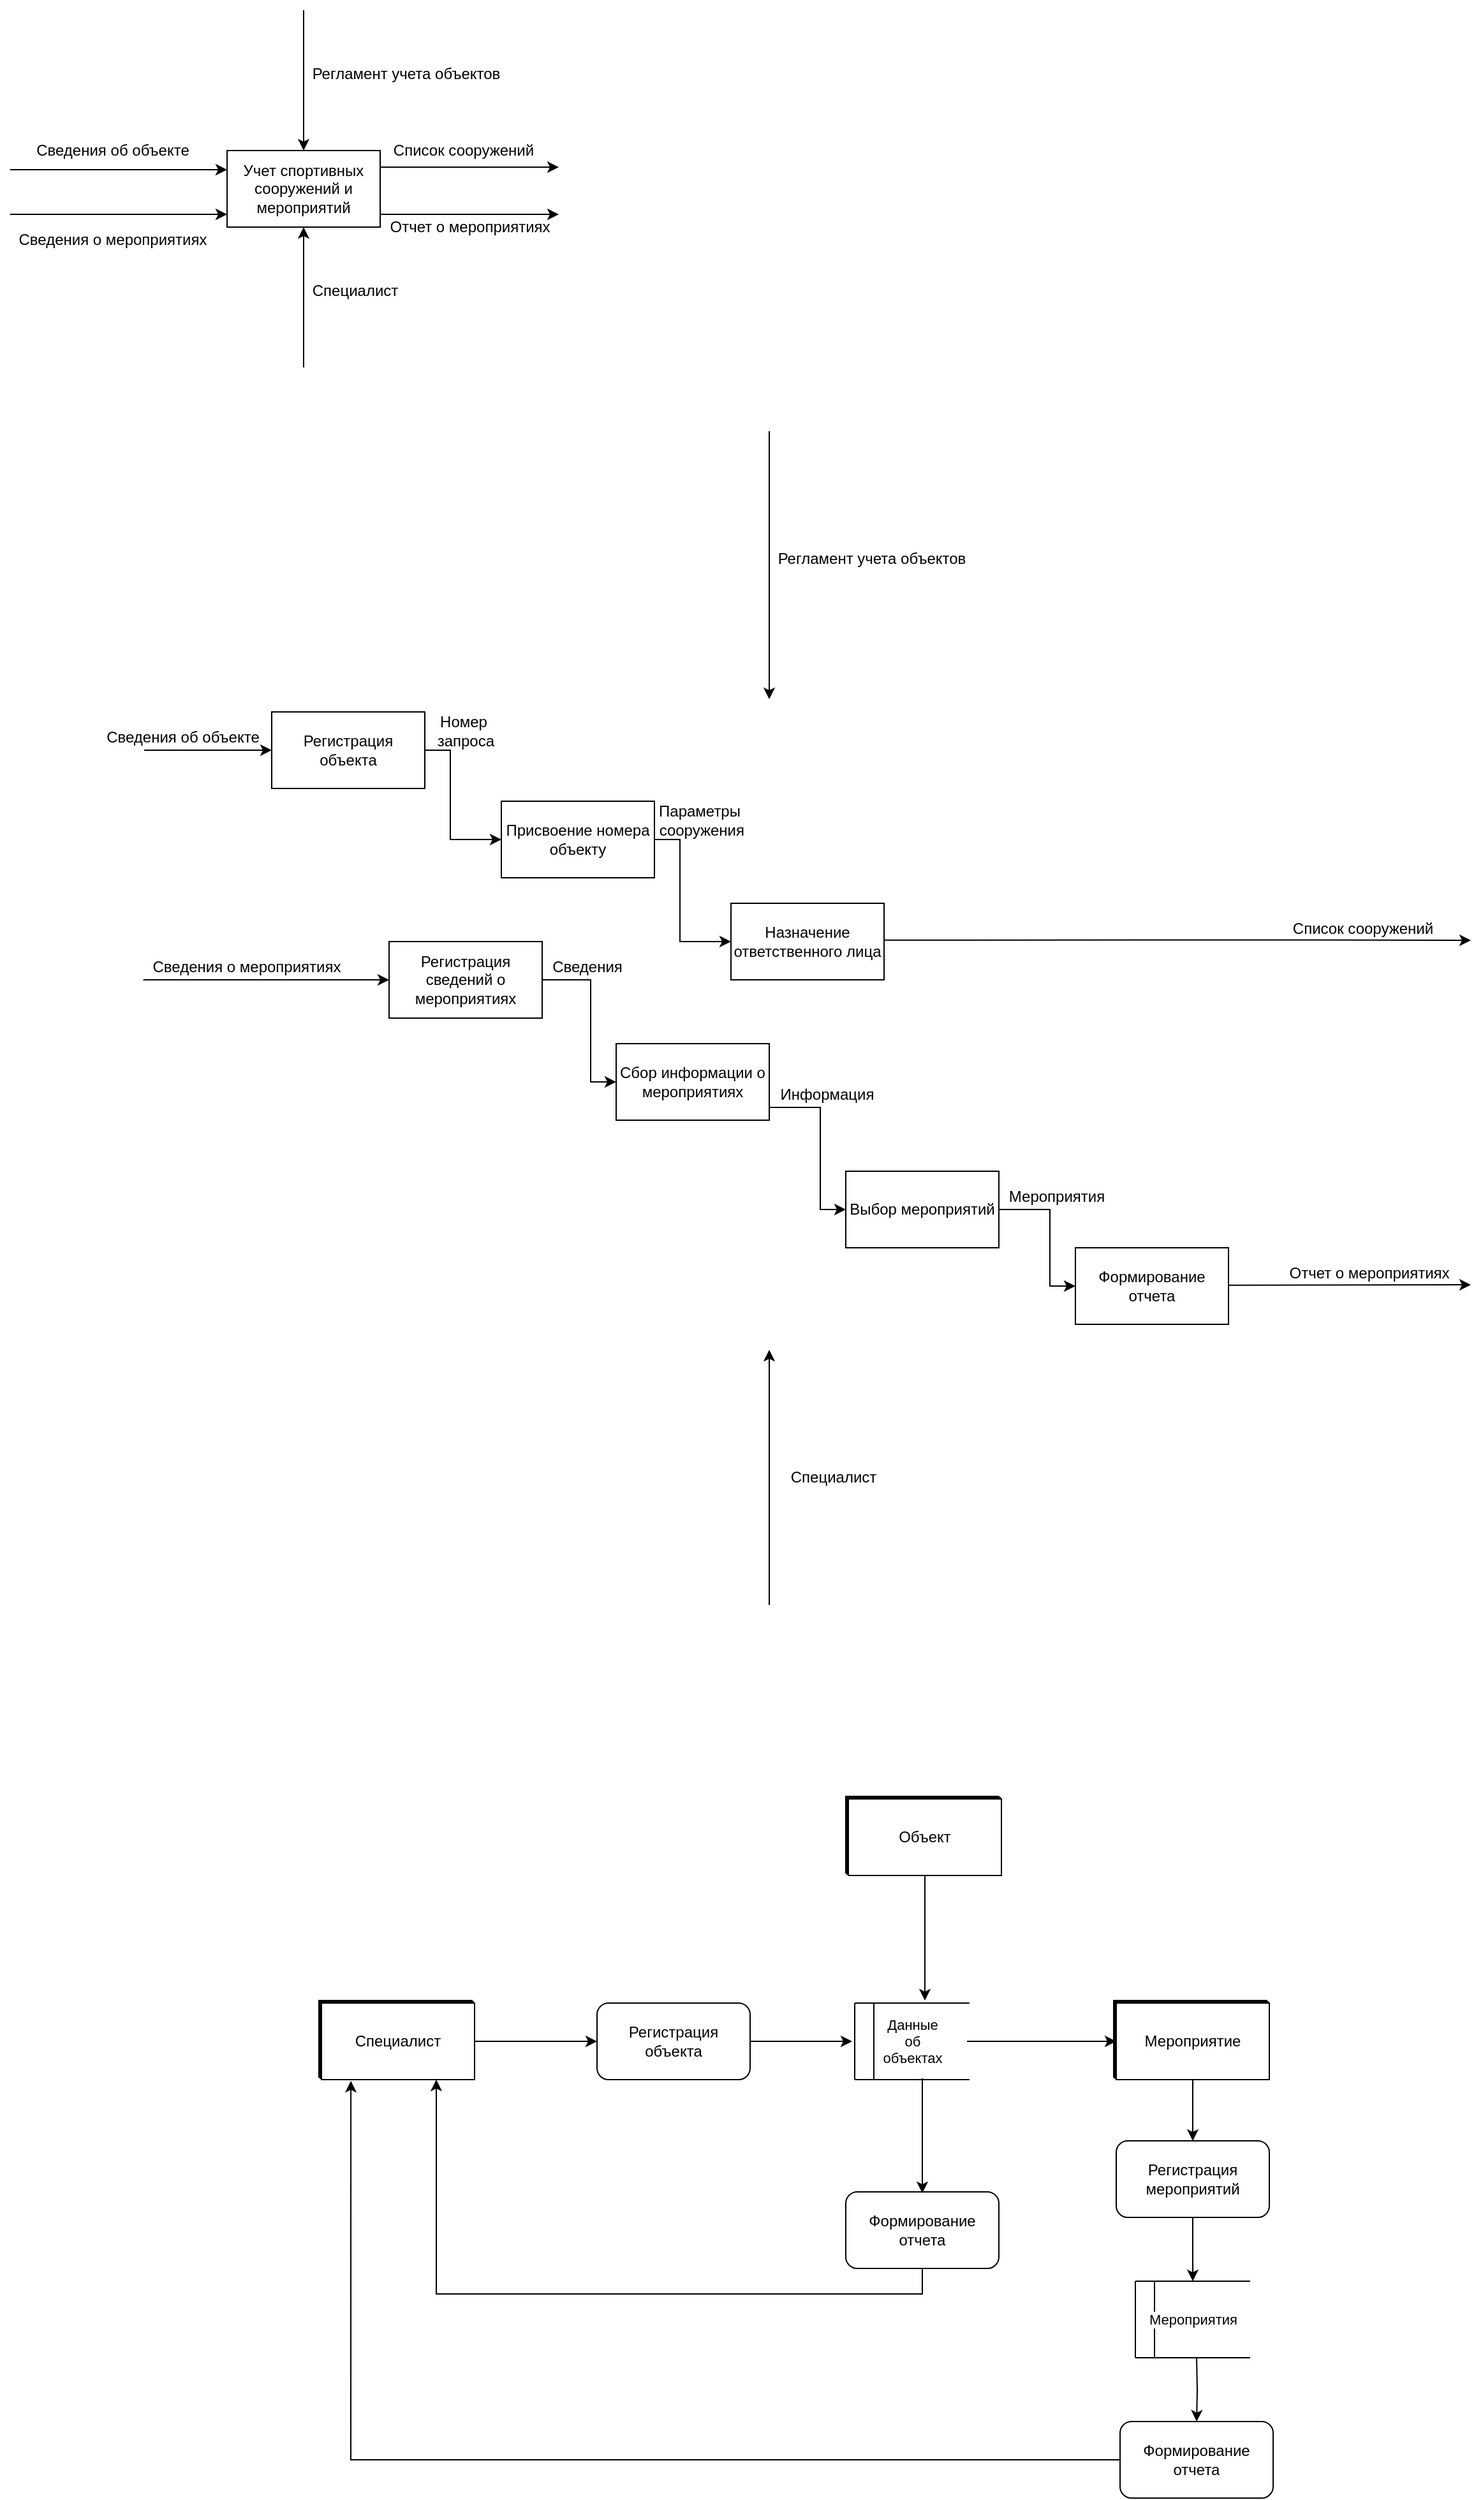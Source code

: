 <mxfile version="14.6.13" type="github">
  <diagram id="JcpFo3pnrb1yveTzviW8" name="Page-1">
    <mxGraphModel dx="1102" dy="614" grid="1" gridSize="10" guides="1" tooltips="1" connect="1" arrows="1" fold="1" page="1" pageScale="1" pageWidth="827" pageHeight="1169" math="0" shadow="0">
      <root>
        <mxCell id="0" />
        <mxCell id="1" parent="0" />
        <mxCell id="RXx_gNftj5iXkbYdSQBd-1" value="Учет спортивных сооружений и мероприятий" style="rounded=0;whiteSpace=wrap;html=1;" parent="1" vertex="1">
          <mxGeometry x="220" y="140" width="120" height="60" as="geometry" />
        </mxCell>
        <mxCell id="RXx_gNftj5iXkbYdSQBd-2" value="" style="endArrow=classic;html=1;entryX=0;entryY=0.5;entryDx=0;entryDy=0;" parent="1" edge="1">
          <mxGeometry width="50" height="50" relative="1" as="geometry">
            <mxPoint x="50" y="155" as="sourcePoint" />
            <mxPoint x="220" y="155" as="targetPoint" />
          </mxGeometry>
        </mxCell>
        <mxCell id="RXx_gNftj5iXkbYdSQBd-3" value="Сведения об объекте" style="text;html=1;align=center;verticalAlign=middle;resizable=0;points=[];autosize=1;strokeColor=none;" parent="1" vertex="1">
          <mxGeometry x="60" y="130" width="140" height="20" as="geometry" />
        </mxCell>
        <mxCell id="RXx_gNftj5iXkbYdSQBd-4" value="" style="endArrow=classic;html=1;entryX=0.5;entryY=0;entryDx=0;entryDy=0;" parent="1" target="RXx_gNftj5iXkbYdSQBd-1" edge="1">
          <mxGeometry width="50" height="50" relative="1" as="geometry">
            <mxPoint x="280" y="30" as="sourcePoint" />
            <mxPoint x="300" y="130" as="targetPoint" />
          </mxGeometry>
        </mxCell>
        <mxCell id="RXx_gNftj5iXkbYdSQBd-5" value="Регламент учета объектов" style="text;html=1;align=center;verticalAlign=middle;resizable=0;points=[];autosize=1;strokeColor=none;" parent="1" vertex="1">
          <mxGeometry x="280" y="70" width="160" height="20" as="geometry" />
        </mxCell>
        <mxCell id="RXx_gNftj5iXkbYdSQBd-6" value="" style="endArrow=classic;html=1;entryX=0.5;entryY=1;entryDx=0;entryDy=0;" parent="1" target="RXx_gNftj5iXkbYdSQBd-1" edge="1">
          <mxGeometry width="50" height="50" relative="1" as="geometry">
            <mxPoint x="280" y="310" as="sourcePoint" />
            <mxPoint x="310" y="250" as="targetPoint" />
          </mxGeometry>
        </mxCell>
        <mxCell id="RXx_gNftj5iXkbYdSQBd-7" value="Специалист" style="text;html=1;align=center;verticalAlign=middle;resizable=0;points=[];autosize=1;strokeColor=none;" parent="1" vertex="1">
          <mxGeometry x="280" y="240" width="80" height="20" as="geometry" />
        </mxCell>
        <mxCell id="RXx_gNftj5iXkbYdSQBd-8" value="" style="endArrow=classic;html=1;exitX=1;exitY=0.5;exitDx=0;exitDy=0;" parent="1" edge="1">
          <mxGeometry width="50" height="50" relative="1" as="geometry">
            <mxPoint x="340" y="153" as="sourcePoint" />
            <mxPoint x="480" y="153" as="targetPoint" />
          </mxGeometry>
        </mxCell>
        <mxCell id="RXx_gNftj5iXkbYdSQBd-9" value="Список сооружений" style="text;html=1;align=center;verticalAlign=middle;resizable=0;points=[];autosize=1;strokeColor=none;" parent="1" vertex="1">
          <mxGeometry x="340" y="130" width="130" height="20" as="geometry" />
        </mxCell>
        <mxCell id="RXx_gNftj5iXkbYdSQBd-10" value="" style="endArrow=classic;html=1;" parent="1" edge="1">
          <mxGeometry width="50" height="50" relative="1" as="geometry">
            <mxPoint x="155" y="610" as="sourcePoint" />
            <mxPoint x="255" y="610" as="targetPoint" />
          </mxGeometry>
        </mxCell>
        <mxCell id="RXx_gNftj5iXkbYdSQBd-11" value="Сведения об объекте" style="text;html=1;align=center;verticalAlign=middle;resizable=0;points=[];autosize=1;strokeColor=none;" parent="1" vertex="1">
          <mxGeometry x="115" y="590" width="140" height="20" as="geometry" />
        </mxCell>
        <mxCell id="RXx_gNftj5iXkbYdSQBd-15" style="edgeStyle=orthogonalEdgeStyle;rounded=0;orthogonalLoop=1;jettySize=auto;html=1;entryX=0;entryY=0.5;entryDx=0;entryDy=0;" parent="1" source="RXx_gNftj5iXkbYdSQBd-12" target="RXx_gNftj5iXkbYdSQBd-13" edge="1">
          <mxGeometry relative="1" as="geometry">
            <Array as="points">
              <mxPoint x="395" y="610" />
              <mxPoint x="395" y="680" />
            </Array>
          </mxGeometry>
        </mxCell>
        <mxCell id="RXx_gNftj5iXkbYdSQBd-12" value="Регистрация объекта" style="rounded=0;whiteSpace=wrap;html=1;" parent="1" vertex="1">
          <mxGeometry x="255" y="580" width="120" height="60" as="geometry" />
        </mxCell>
        <mxCell id="RXx_gNftj5iXkbYdSQBd-18" style="edgeStyle=orthogonalEdgeStyle;rounded=0;orthogonalLoop=1;jettySize=auto;html=1;entryX=0;entryY=0.5;entryDx=0;entryDy=0;" parent="1" source="RXx_gNftj5iXkbYdSQBd-13" target="RXx_gNftj5iXkbYdSQBd-17" edge="1">
          <mxGeometry relative="1" as="geometry">
            <Array as="points">
              <mxPoint x="575" y="680" />
              <mxPoint x="575" y="760" />
            </Array>
          </mxGeometry>
        </mxCell>
        <mxCell id="RXx_gNftj5iXkbYdSQBd-13" value="Присвоение номера объекту" style="rounded=0;whiteSpace=wrap;html=1;" parent="1" vertex="1">
          <mxGeometry x="435" y="650" width="120" height="60" as="geometry" />
        </mxCell>
        <mxCell id="RXx_gNftj5iXkbYdSQBd-16" value="Номер&lt;br&gt;&amp;nbsp;запроса" style="text;html=1;align=center;verticalAlign=middle;resizable=0;points=[];autosize=1;strokeColor=none;" parent="1" vertex="1">
          <mxGeometry x="375" y="580" width="60" height="30" as="geometry" />
        </mxCell>
        <mxCell id="RXx_gNftj5iXkbYdSQBd-17" value="Назначение ответственного лица" style="rounded=0;whiteSpace=wrap;html=1;" parent="1" vertex="1">
          <mxGeometry x="615" y="730" width="120" height="60" as="geometry" />
        </mxCell>
        <mxCell id="RXx_gNftj5iXkbYdSQBd-22" value="Параметры&lt;br&gt;&amp;nbsp;сооружения" style="text;html=1;align=center;verticalAlign=middle;resizable=0;points=[];autosize=1;strokeColor=none;" parent="1" vertex="1">
          <mxGeometry x="545" y="650" width="90" height="30" as="geometry" />
        </mxCell>
        <mxCell id="RXx_gNftj5iXkbYdSQBd-27" style="edgeStyle=orthogonalEdgeStyle;rounded=0;orthogonalLoop=1;jettySize=auto;html=1;exitX=1;exitY=0.5;exitDx=0;exitDy=0;" parent="1" edge="1">
          <mxGeometry relative="1" as="geometry">
            <mxPoint x="1195" y="759" as="targetPoint" />
            <mxPoint x="735" y="758.82" as="sourcePoint" />
            <Array as="points">
              <mxPoint x="1075" y="759" />
              <mxPoint x="1075" y="759" />
            </Array>
          </mxGeometry>
        </mxCell>
        <mxCell id="RXx_gNftj5iXkbYdSQBd-28" value="Список сооружений" style="text;html=1;align=center;verticalAlign=middle;resizable=0;points=[];autosize=1;strokeColor=none;" parent="1" vertex="1">
          <mxGeometry x="1045" y="740" width="130" height="20" as="geometry" />
        </mxCell>
        <mxCell id="RXx_gNftj5iXkbYdSQBd-51" value="" style="group" parent="1" vertex="1" connectable="0">
          <mxGeometry x="292" y="1590" width="122" height="62" as="geometry" />
        </mxCell>
        <mxCell id="RXx_gNftj5iXkbYdSQBd-48" value="" style="rounded=0;whiteSpace=wrap;html=1;" parent="RXx_gNftj5iXkbYdSQBd-51" vertex="1">
          <mxGeometry width="120" height="60" as="geometry" />
        </mxCell>
        <mxCell id="RXx_gNftj5iXkbYdSQBd-49" value="" style="rounded=0;whiteSpace=wrap;html=1;" parent="RXx_gNftj5iXkbYdSQBd-51" vertex="1">
          <mxGeometry x="1" y="1" width="120" height="60" as="geometry" />
        </mxCell>
        <mxCell id="RXx_gNftj5iXkbYdSQBd-50" value="Специалист" style="rounded=0;whiteSpace=wrap;html=1;" parent="RXx_gNftj5iXkbYdSQBd-51" vertex="1">
          <mxGeometry x="2" y="2" width="120" height="60" as="geometry" />
        </mxCell>
        <mxCell id="RXx_gNftj5iXkbYdSQBd-58" value="" style="group" parent="1" vertex="1" connectable="0">
          <mxGeometry x="712" y="1592" width="90" height="60" as="geometry" />
        </mxCell>
        <mxCell id="RXx_gNftj5iXkbYdSQBd-53" value="" style="endArrow=none;html=1;" parent="RXx_gNftj5iXkbYdSQBd-58" edge="1">
          <mxGeometry width="50" height="50" as="geometry">
            <mxPoint y="60" as="sourcePoint" />
            <mxPoint as="targetPoint" />
          </mxGeometry>
        </mxCell>
        <mxCell id="RXx_gNftj5iXkbYdSQBd-54" value="" style="endArrow=none;html=1;" parent="RXx_gNftj5iXkbYdSQBd-58" edge="1">
          <mxGeometry x="5" width="50" height="50" as="geometry">
            <mxPoint x="15" y="60" as="sourcePoint" />
            <mxPoint x="15" as="targetPoint" />
          </mxGeometry>
        </mxCell>
        <mxCell id="itpdXc0H2e_z4cBBcjtA-39" value="Данные&lt;br&gt;об&lt;br&gt;объектах" style="edgeLabel;html=1;align=center;verticalAlign=middle;resizable=0;points=[];" vertex="1" connectable="0" parent="RXx_gNftj5iXkbYdSQBd-54">
          <mxGeometry relative="1" as="geometry">
            <mxPoint x="30" as="offset" />
          </mxGeometry>
        </mxCell>
        <mxCell id="RXx_gNftj5iXkbYdSQBd-55" value="" style="endArrow=none;html=1;" parent="RXx_gNftj5iXkbYdSQBd-58" edge="1">
          <mxGeometry width="50" height="50" as="geometry">
            <mxPoint as="sourcePoint" />
            <mxPoint x="90" as="targetPoint" />
          </mxGeometry>
        </mxCell>
        <mxCell id="RXx_gNftj5iXkbYdSQBd-56" value="" style="endArrow=none;html=1;" parent="RXx_gNftj5iXkbYdSQBd-58" edge="1">
          <mxGeometry width="50" height="50" as="geometry">
            <mxPoint y="60" as="sourcePoint" />
            <mxPoint x="90" y="60" as="targetPoint" />
          </mxGeometry>
        </mxCell>
        <mxCell id="itpdXc0H2e_z4cBBcjtA-38" style="edgeStyle=orthogonalEdgeStyle;rounded=0;orthogonalLoop=1;jettySize=auto;html=1;" edge="1" parent="1" source="RXx_gNftj5iXkbYdSQBd-94">
          <mxGeometry relative="1" as="geometry">
            <mxPoint x="710" y="1622" as="targetPoint" />
          </mxGeometry>
        </mxCell>
        <mxCell id="RXx_gNftj5iXkbYdSQBd-94" value="Регистрация объекта" style="rounded=1;whiteSpace=wrap;html=1;" parent="1" vertex="1">
          <mxGeometry x="510" y="1592" width="120" height="60" as="geometry" />
        </mxCell>
        <mxCell id="itpdXc0H2e_z4cBBcjtA-1" value="" style="endArrow=classic;html=1;entryX=0;entryY=0.5;entryDx=0;entryDy=0;" edge="1" parent="1">
          <mxGeometry width="50" height="50" relative="1" as="geometry">
            <mxPoint x="50" y="190" as="sourcePoint" />
            <mxPoint x="220" y="190" as="targetPoint" />
          </mxGeometry>
        </mxCell>
        <mxCell id="itpdXc0H2e_z4cBBcjtA-2" value="Сведения о мероприятиях" style="text;html=1;align=center;verticalAlign=middle;resizable=0;points=[];autosize=1;strokeColor=none;" vertex="1" parent="1">
          <mxGeometry x="50" y="200" width="160" height="20" as="geometry" />
        </mxCell>
        <mxCell id="itpdXc0H2e_z4cBBcjtA-3" value="" style="endArrow=classic;html=1;exitX=1;exitY=0.5;exitDx=0;exitDy=0;" edge="1" parent="1">
          <mxGeometry width="50" height="50" relative="1" as="geometry">
            <mxPoint x="340" y="190" as="sourcePoint" />
            <mxPoint x="480" y="190" as="targetPoint" />
          </mxGeometry>
        </mxCell>
        <mxCell id="itpdXc0H2e_z4cBBcjtA-4" value="Отчет о мероприятиях" style="text;html=1;align=center;verticalAlign=middle;resizable=0;points=[];autosize=1;strokeColor=none;" vertex="1" parent="1">
          <mxGeometry x="340" y="190" width="140" height="20" as="geometry" />
        </mxCell>
        <mxCell id="itpdXc0H2e_z4cBBcjtA-18" style="edgeStyle=orthogonalEdgeStyle;rounded=0;orthogonalLoop=1;jettySize=auto;html=1;entryX=0;entryY=0.5;entryDx=0;entryDy=0;" edge="1" parent="1" source="itpdXc0H2e_z4cBBcjtA-5" target="itpdXc0H2e_z4cBBcjtA-8">
          <mxGeometry relative="1" as="geometry">
            <Array as="points">
              <mxPoint x="505" y="790" />
              <mxPoint x="505" y="870" />
            </Array>
          </mxGeometry>
        </mxCell>
        <mxCell id="itpdXc0H2e_z4cBBcjtA-5" value="Регистрация сведений о мероприятиях" style="rounded=0;whiteSpace=wrap;html=1;" vertex="1" parent="1">
          <mxGeometry x="347" y="760" width="120" height="60" as="geometry" />
        </mxCell>
        <mxCell id="itpdXc0H2e_z4cBBcjtA-6" value="Сведения о мероприятиях" style="text;html=1;align=center;verticalAlign=middle;resizable=0;points=[];autosize=1;strokeColor=none;" vertex="1" parent="1">
          <mxGeometry x="155" y="770" width="160" height="20" as="geometry" />
        </mxCell>
        <mxCell id="itpdXc0H2e_z4cBBcjtA-7" value="" style="endArrow=classic;html=1;entryX=0;entryY=0.5;entryDx=0;entryDy=0;exitX=-0.004;exitY=1;exitDx=0;exitDy=0;exitPerimeter=0;" edge="1" parent="1" source="itpdXc0H2e_z4cBBcjtA-6">
          <mxGeometry width="50" height="50" relative="1" as="geometry">
            <mxPoint x="177" y="790.0" as="sourcePoint" />
            <mxPoint x="347" y="790.0" as="targetPoint" />
          </mxGeometry>
        </mxCell>
        <mxCell id="itpdXc0H2e_z4cBBcjtA-13" style="edgeStyle=orthogonalEdgeStyle;rounded=0;orthogonalLoop=1;jettySize=auto;html=1;entryX=0;entryY=0.5;entryDx=0;entryDy=0;" edge="1" parent="1" source="itpdXc0H2e_z4cBBcjtA-8" target="itpdXc0H2e_z4cBBcjtA-12">
          <mxGeometry relative="1" as="geometry">
            <Array as="points">
              <mxPoint x="685" y="890" />
              <mxPoint x="685" y="970" />
            </Array>
          </mxGeometry>
        </mxCell>
        <mxCell id="itpdXc0H2e_z4cBBcjtA-8" value="Сбор информации о мероприятиях" style="rounded=0;whiteSpace=wrap;html=1;" vertex="1" parent="1">
          <mxGeometry x="525" y="840" width="120" height="60" as="geometry" />
        </mxCell>
        <mxCell id="itpdXc0H2e_z4cBBcjtA-20" style="edgeStyle=orthogonalEdgeStyle;rounded=0;orthogonalLoop=1;jettySize=auto;html=1;entryX=0;entryY=0.5;entryDx=0;entryDy=0;" edge="1" parent="1" source="itpdXc0H2e_z4cBBcjtA-12" target="itpdXc0H2e_z4cBBcjtA-15">
          <mxGeometry relative="1" as="geometry">
            <Array as="points">
              <mxPoint x="865" y="970" />
              <mxPoint x="865" y="1030" />
            </Array>
          </mxGeometry>
        </mxCell>
        <mxCell id="itpdXc0H2e_z4cBBcjtA-12" value="Выбор мероприятий" style="rounded=0;whiteSpace=wrap;html=1;" vertex="1" parent="1">
          <mxGeometry x="705" y="940" width="120" height="60" as="geometry" />
        </mxCell>
        <mxCell id="itpdXc0H2e_z4cBBcjtA-15" value="Формирование отчета" style="rounded=0;whiteSpace=wrap;html=1;" vertex="1" parent="1">
          <mxGeometry x="885" y="1000" width="120" height="60" as="geometry" />
        </mxCell>
        <mxCell id="itpdXc0H2e_z4cBBcjtA-26" value="" style="endArrow=classic;html=1;exitX=-0.004;exitY=1;exitDx=0;exitDy=0;exitPerimeter=0;" edge="1" parent="1">
          <mxGeometry width="50" height="50" relative="1" as="geometry">
            <mxPoint x="1005.0" y="1029.41" as="sourcePoint" />
            <mxPoint x="1195" y="1029" as="targetPoint" />
          </mxGeometry>
        </mxCell>
        <mxCell id="itpdXc0H2e_z4cBBcjtA-27" value="Отчет о мероприятиях" style="text;html=1;align=center;verticalAlign=middle;resizable=0;points=[];autosize=1;strokeColor=none;" vertex="1" parent="1">
          <mxGeometry x="1045" y="1010" width="140" height="20" as="geometry" />
        </mxCell>
        <mxCell id="itpdXc0H2e_z4cBBcjtA-29" value="Сведения" style="text;html=1;align=center;verticalAlign=middle;resizable=0;points=[];autosize=1;strokeColor=none;" vertex="1" parent="1">
          <mxGeometry x="467" y="770" width="70" height="20" as="geometry" />
        </mxCell>
        <mxCell id="itpdXc0H2e_z4cBBcjtA-30" value="Информация" style="text;html=1;align=center;verticalAlign=middle;resizable=0;points=[];autosize=1;strokeColor=none;" vertex="1" parent="1">
          <mxGeometry x="645" y="870" width="90" height="20" as="geometry" />
        </mxCell>
        <mxCell id="itpdXc0H2e_z4cBBcjtA-31" value="Мероприятия" style="text;html=1;align=center;verticalAlign=middle;resizable=0;points=[];autosize=1;strokeColor=none;" vertex="1" parent="1">
          <mxGeometry x="825" y="950" width="90" height="20" as="geometry" />
        </mxCell>
        <mxCell id="itpdXc0H2e_z4cBBcjtA-32" value="" style="endArrow=classic;html=1;" edge="1" parent="1">
          <mxGeometry width="50" height="50" relative="1" as="geometry">
            <mxPoint x="645" y="360" as="sourcePoint" />
            <mxPoint x="645" y="570" as="targetPoint" />
          </mxGeometry>
        </mxCell>
        <mxCell id="itpdXc0H2e_z4cBBcjtA-33" value="" style="endArrow=classic;html=1;" edge="1" parent="1">
          <mxGeometry width="50" height="50" relative="1" as="geometry">
            <mxPoint x="645" y="1280" as="sourcePoint" />
            <mxPoint x="645" y="1080" as="targetPoint" />
          </mxGeometry>
        </mxCell>
        <mxCell id="itpdXc0H2e_z4cBBcjtA-34" value="Регламент учета объектов" style="text;html=1;align=center;verticalAlign=middle;resizable=0;points=[];autosize=1;strokeColor=none;" vertex="1" parent="1">
          <mxGeometry x="645" y="450" width="160" height="20" as="geometry" />
        </mxCell>
        <mxCell id="itpdXc0H2e_z4cBBcjtA-35" value="Специалист" style="text;html=1;align=center;verticalAlign=middle;resizable=0;points=[];autosize=1;strokeColor=none;" vertex="1" parent="1">
          <mxGeometry x="655" y="1170" width="80" height="20" as="geometry" />
        </mxCell>
        <mxCell id="itpdXc0H2e_z4cBBcjtA-36" style="edgeStyle=orthogonalEdgeStyle;rounded=0;orthogonalLoop=1;jettySize=auto;html=1;exitX=1;exitY=0.5;exitDx=0;exitDy=0;entryX=0;entryY=0.5;entryDx=0;entryDy=0;" edge="1" parent="1" source="RXx_gNftj5iXkbYdSQBd-50" target="RXx_gNftj5iXkbYdSQBd-94">
          <mxGeometry relative="1" as="geometry" />
        </mxCell>
        <mxCell id="itpdXc0H2e_z4cBBcjtA-40" value="Формирование отчета" style="rounded=1;whiteSpace=wrap;html=1;" vertex="1" parent="1">
          <mxGeometry x="705" y="1740" width="120" height="60" as="geometry" />
        </mxCell>
        <mxCell id="itpdXc0H2e_z4cBBcjtA-42" style="edgeStyle=orthogonalEdgeStyle;rounded=0;orthogonalLoop=1;jettySize=auto;html=1;entryX=0.5;entryY=0;entryDx=0;entryDy=0;" edge="1" parent="1">
          <mxGeometry relative="1" as="geometry">
            <mxPoint x="765" y="1741" as="targetPoint" />
            <mxPoint x="765" y="1651" as="sourcePoint" />
          </mxGeometry>
        </mxCell>
        <mxCell id="itpdXc0H2e_z4cBBcjtA-47" style="edgeStyle=orthogonalEdgeStyle;rounded=0;orthogonalLoop=1;jettySize=auto;html=1;entryX=0.75;entryY=1;entryDx=0;entryDy=0;exitX=0.5;exitY=1;exitDx=0;exitDy=0;" edge="1" parent="1" source="itpdXc0H2e_z4cBBcjtA-40" target="RXx_gNftj5iXkbYdSQBd-50">
          <mxGeometry relative="1" as="geometry">
            <mxPoint x="775" y="1751" as="targetPoint" />
            <mxPoint x="775" y="1661" as="sourcePoint" />
          </mxGeometry>
        </mxCell>
        <mxCell id="itpdXc0H2e_z4cBBcjtA-48" value="" style="group" vertex="1" connectable="0" parent="1">
          <mxGeometry x="915" y="1590" width="122" height="62" as="geometry" />
        </mxCell>
        <mxCell id="itpdXc0H2e_z4cBBcjtA-49" value="" style="rounded=0;whiteSpace=wrap;html=1;" vertex="1" parent="itpdXc0H2e_z4cBBcjtA-48">
          <mxGeometry width="120" height="60" as="geometry" />
        </mxCell>
        <mxCell id="itpdXc0H2e_z4cBBcjtA-50" value="" style="rounded=0;whiteSpace=wrap;html=1;" vertex="1" parent="itpdXc0H2e_z4cBBcjtA-48">
          <mxGeometry x="1" y="1" width="120" height="60" as="geometry" />
        </mxCell>
        <mxCell id="itpdXc0H2e_z4cBBcjtA-51" value="Мероприятие" style="rounded=0;whiteSpace=wrap;html=1;" vertex="1" parent="itpdXc0H2e_z4cBBcjtA-48">
          <mxGeometry x="2" y="2" width="120" height="60" as="geometry" />
        </mxCell>
        <mxCell id="itpdXc0H2e_z4cBBcjtA-52" value="" style="group" vertex="1" connectable="0" parent="1">
          <mxGeometry x="705" y="1430" width="122" height="62" as="geometry" />
        </mxCell>
        <mxCell id="itpdXc0H2e_z4cBBcjtA-53" value="" style="rounded=0;whiteSpace=wrap;html=1;" vertex="1" parent="itpdXc0H2e_z4cBBcjtA-52">
          <mxGeometry width="120" height="60" as="geometry" />
        </mxCell>
        <mxCell id="itpdXc0H2e_z4cBBcjtA-54" value="" style="rounded=0;whiteSpace=wrap;html=1;" vertex="1" parent="itpdXc0H2e_z4cBBcjtA-52">
          <mxGeometry x="1" y="1" width="120" height="60" as="geometry" />
        </mxCell>
        <mxCell id="itpdXc0H2e_z4cBBcjtA-55" value="Объект" style="rounded=0;whiteSpace=wrap;html=1;" vertex="1" parent="itpdXc0H2e_z4cBBcjtA-52">
          <mxGeometry x="2" y="2" width="120" height="60" as="geometry" />
        </mxCell>
        <mxCell id="itpdXc0H2e_z4cBBcjtA-56" style="edgeStyle=orthogonalEdgeStyle;rounded=0;orthogonalLoop=1;jettySize=auto;html=1;exitX=0.5;exitY=1;exitDx=0;exitDy=0;" edge="1" parent="1" source="itpdXc0H2e_z4cBBcjtA-55">
          <mxGeometry relative="1" as="geometry">
            <mxPoint x="767" y="1590" as="targetPoint" />
            <mxPoint x="640" y="1632" as="sourcePoint" />
          </mxGeometry>
        </mxCell>
        <mxCell id="itpdXc0H2e_z4cBBcjtA-57" style="edgeStyle=orthogonalEdgeStyle;rounded=0;orthogonalLoop=1;jettySize=auto;html=1;entryX=0;entryY=0.5;entryDx=0;entryDy=0;" edge="1" parent="1" target="itpdXc0H2e_z4cBBcjtA-51">
          <mxGeometry relative="1" as="geometry">
            <mxPoint x="910" y="1630" as="targetPoint" />
            <mxPoint x="800" y="1622" as="sourcePoint" />
            <Array as="points">
              <mxPoint x="810" y="1622" />
            </Array>
          </mxGeometry>
        </mxCell>
        <mxCell id="itpdXc0H2e_z4cBBcjtA-58" value="" style="group" vertex="1" connectable="0" parent="1">
          <mxGeometry x="932" y="1810" width="90" height="60" as="geometry" />
        </mxCell>
        <mxCell id="itpdXc0H2e_z4cBBcjtA-59" value="" style="endArrow=none;html=1;" edge="1" parent="itpdXc0H2e_z4cBBcjtA-58">
          <mxGeometry width="50" height="50" as="geometry">
            <mxPoint y="60" as="sourcePoint" />
            <mxPoint as="targetPoint" />
          </mxGeometry>
        </mxCell>
        <mxCell id="itpdXc0H2e_z4cBBcjtA-60" value="" style="endArrow=none;html=1;" edge="1" parent="itpdXc0H2e_z4cBBcjtA-58">
          <mxGeometry x="5" width="50" height="50" as="geometry">
            <mxPoint x="15" y="60" as="sourcePoint" />
            <mxPoint x="15" as="targetPoint" />
          </mxGeometry>
        </mxCell>
        <mxCell id="itpdXc0H2e_z4cBBcjtA-61" value="Мероприятия" style="edgeLabel;html=1;align=center;verticalAlign=middle;resizable=0;points=[];" vertex="1" connectable="0" parent="itpdXc0H2e_z4cBBcjtA-60">
          <mxGeometry relative="1" as="geometry">
            <mxPoint x="30" as="offset" />
          </mxGeometry>
        </mxCell>
        <mxCell id="itpdXc0H2e_z4cBBcjtA-62" value="" style="endArrow=none;html=1;" edge="1" parent="itpdXc0H2e_z4cBBcjtA-58">
          <mxGeometry width="50" height="50" as="geometry">
            <mxPoint as="sourcePoint" />
            <mxPoint x="90" as="targetPoint" />
          </mxGeometry>
        </mxCell>
        <mxCell id="itpdXc0H2e_z4cBBcjtA-63" value="" style="endArrow=none;html=1;" edge="1" parent="itpdXc0H2e_z4cBBcjtA-58">
          <mxGeometry width="50" height="50" as="geometry">
            <mxPoint y="60" as="sourcePoint" />
            <mxPoint x="90" y="60" as="targetPoint" />
          </mxGeometry>
        </mxCell>
        <mxCell id="itpdXc0H2e_z4cBBcjtA-67" style="edgeStyle=orthogonalEdgeStyle;rounded=0;orthogonalLoop=1;jettySize=auto;html=1;" edge="1" parent="1" source="itpdXc0H2e_z4cBBcjtA-65">
          <mxGeometry relative="1" as="geometry">
            <mxPoint x="977" y="1810" as="targetPoint" />
          </mxGeometry>
        </mxCell>
        <mxCell id="itpdXc0H2e_z4cBBcjtA-65" value="Регистрация мероприятий" style="rounded=1;whiteSpace=wrap;html=1;" vertex="1" parent="1">
          <mxGeometry x="917" y="1700" width="120" height="60" as="geometry" />
        </mxCell>
        <mxCell id="itpdXc0H2e_z4cBBcjtA-66" style="edgeStyle=orthogonalEdgeStyle;rounded=0;orthogonalLoop=1;jettySize=auto;html=1;entryX=0.5;entryY=0;entryDx=0;entryDy=0;" edge="1" parent="1" source="itpdXc0H2e_z4cBBcjtA-51" target="itpdXc0H2e_z4cBBcjtA-65">
          <mxGeometry relative="1" as="geometry" />
        </mxCell>
        <mxCell id="itpdXc0H2e_z4cBBcjtA-68" value="Формирование отчета" style="rounded=1;whiteSpace=wrap;html=1;" vertex="1" parent="1">
          <mxGeometry x="920" y="1920" width="120" height="60" as="geometry" />
        </mxCell>
        <mxCell id="itpdXc0H2e_z4cBBcjtA-69" style="edgeStyle=orthogonalEdgeStyle;rounded=0;orthogonalLoop=1;jettySize=auto;html=1;entryX=0.5;entryY=0;entryDx=0;entryDy=0;" edge="1" parent="1" target="itpdXc0H2e_z4cBBcjtA-68">
          <mxGeometry relative="1" as="geometry">
            <mxPoint x="987" y="1820" as="targetPoint" />
            <mxPoint x="980" y="1870" as="sourcePoint" />
          </mxGeometry>
        </mxCell>
        <mxCell id="itpdXc0H2e_z4cBBcjtA-70" style="edgeStyle=orthogonalEdgeStyle;rounded=0;orthogonalLoop=1;jettySize=auto;html=1;exitX=0;exitY=0.5;exitDx=0;exitDy=0;entryX=0.192;entryY=1.017;entryDx=0;entryDy=0;entryPerimeter=0;" edge="1" parent="1" source="itpdXc0H2e_z4cBBcjtA-68" target="RXx_gNftj5iXkbYdSQBd-50">
          <mxGeometry relative="1" as="geometry">
            <mxPoint x="320" y="1660" as="targetPoint" />
            <mxPoint x="775" y="1810" as="sourcePoint" />
          </mxGeometry>
        </mxCell>
      </root>
    </mxGraphModel>
  </diagram>
</mxfile>
